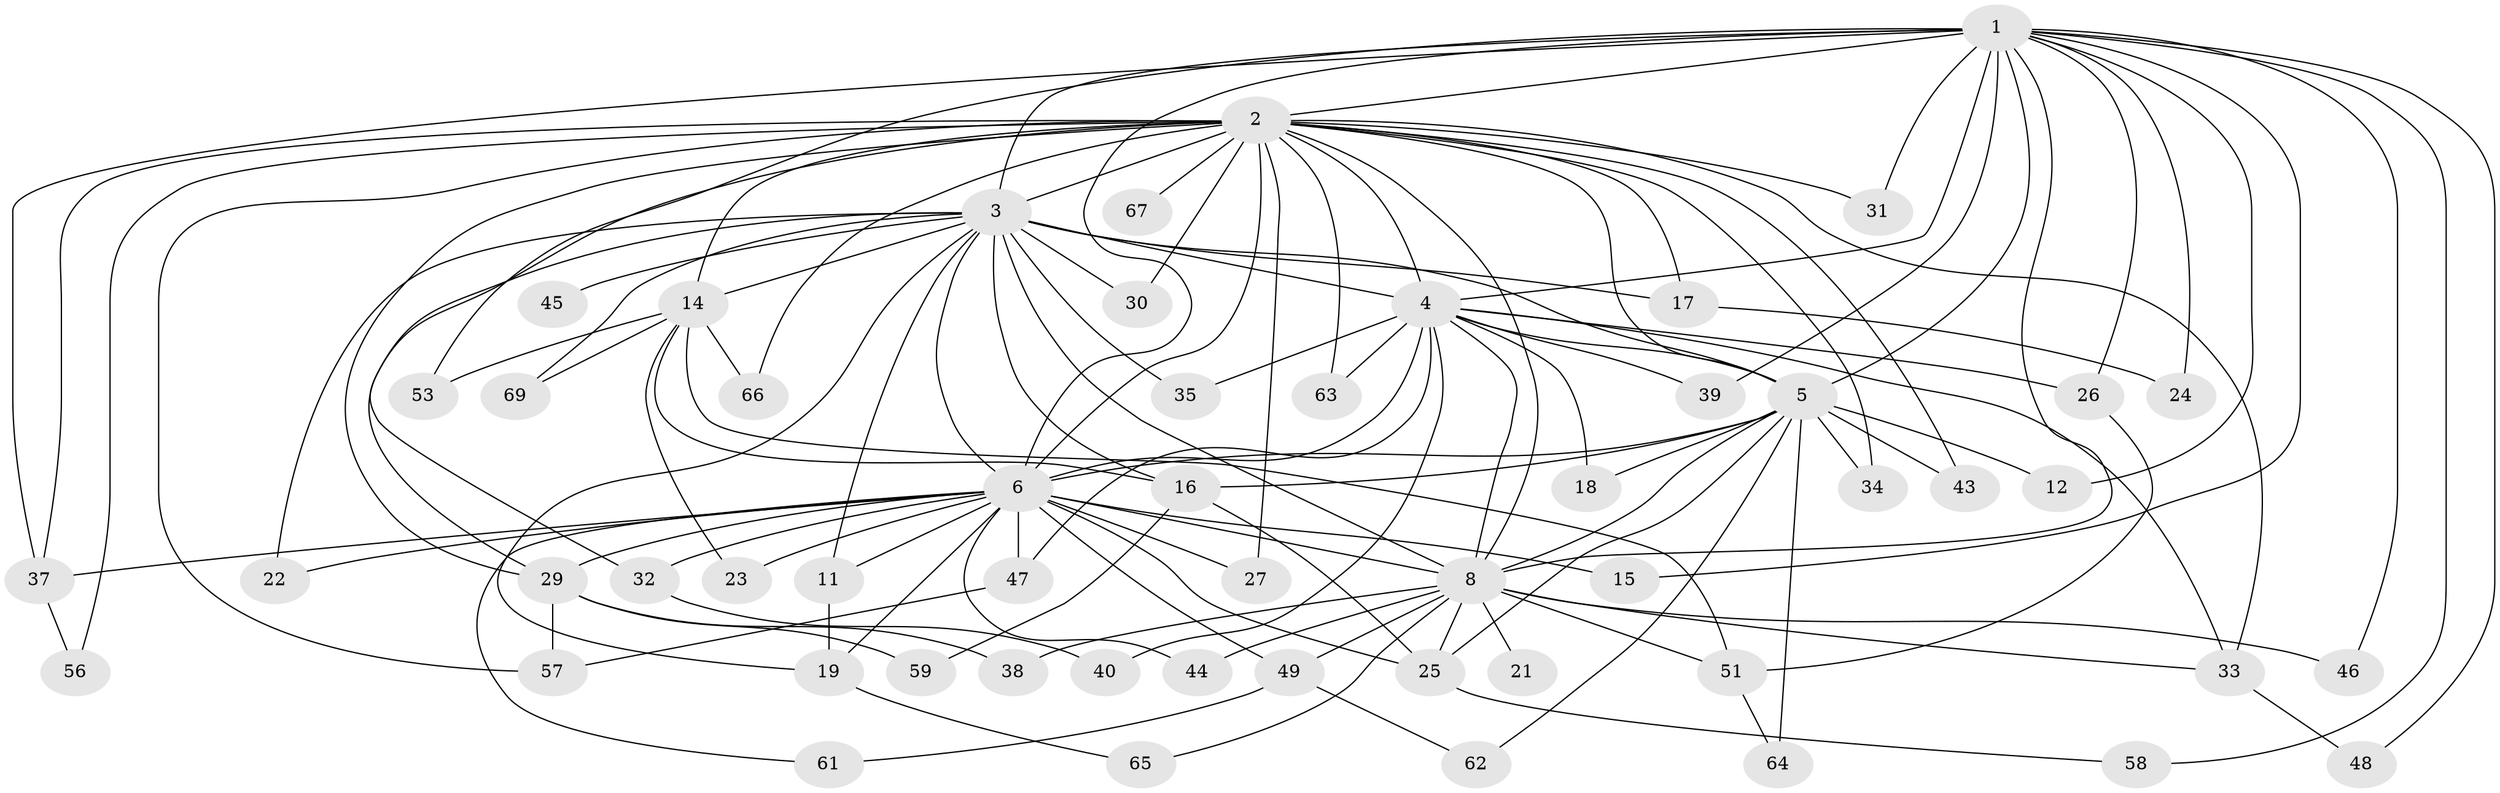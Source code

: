 // original degree distribution, {21: 0.014492753623188406, 17: 0.014492753623188406, 19: 0.028985507246376812, 16: 0.028985507246376812, 18: 0.028985507246376812, 14: 0.014492753623188406, 12: 0.014492753623188406, 3: 0.17391304347826086, 2: 0.5507246376811594, 6: 0.014492753623188406, 8: 0.014492753623188406, 5: 0.028985507246376812, 4: 0.07246376811594203}
// Generated by graph-tools (version 1.1) at 2025/41/03/06/25 10:41:40]
// undirected, 54 vertices, 121 edges
graph export_dot {
graph [start="1"]
  node [color=gray90,style=filled];
  1 [super="+55"];
  2 [super="+7"];
  3 [super="+10"];
  4 [super="+28"];
  5 [super="+54"];
  6 [super="+9"];
  8 [super="+13"];
  11;
  12;
  14 [super="+20"];
  15;
  16;
  17;
  18;
  19 [super="+36"];
  21;
  22;
  23;
  24;
  25 [super="+42"];
  26;
  27;
  29 [super="+41"];
  30;
  31;
  32;
  33 [super="+50"];
  34;
  35;
  37 [super="+52"];
  38;
  39;
  40;
  43;
  44;
  45;
  46;
  47;
  48;
  49;
  51 [super="+60"];
  53;
  56;
  57 [super="+68"];
  58;
  59;
  61;
  62;
  63;
  64;
  65;
  66;
  67;
  69;
  1 -- 2 [weight=2];
  1 -- 3 [weight=2];
  1 -- 4;
  1 -- 5 [weight=2];
  1 -- 6 [weight=2];
  1 -- 8;
  1 -- 12;
  1 -- 15;
  1 -- 24;
  1 -- 26;
  1 -- 31;
  1 -- 37;
  1 -- 39;
  1 -- 46;
  1 -- 48;
  1 -- 53;
  1 -- 58;
  2 -- 3 [weight=4];
  2 -- 4 [weight=2];
  2 -- 5 [weight=2];
  2 -- 6 [weight=4];
  2 -- 8 [weight=3];
  2 -- 17;
  2 -- 30;
  2 -- 33;
  2 -- 37;
  2 -- 56;
  2 -- 57;
  2 -- 63;
  2 -- 66;
  2 -- 67;
  2 -- 14;
  2 -- 27;
  2 -- 29;
  2 -- 31;
  2 -- 32;
  2 -- 34;
  2 -- 43;
  3 -- 4 [weight=3];
  3 -- 5 [weight=2];
  3 -- 6 [weight=4];
  3 -- 8 [weight=2];
  3 -- 11;
  3 -- 14;
  3 -- 16;
  3 -- 17;
  3 -- 22;
  3 -- 29;
  3 -- 30;
  3 -- 45 [weight=2];
  3 -- 69;
  3 -- 35;
  3 -- 19;
  4 -- 5;
  4 -- 6 [weight=2];
  4 -- 8;
  4 -- 18;
  4 -- 26;
  4 -- 33;
  4 -- 40;
  4 -- 47;
  4 -- 63;
  4 -- 35;
  4 -- 39;
  5 -- 6 [weight=2];
  5 -- 8;
  5 -- 12;
  5 -- 16;
  5 -- 18;
  5 -- 34;
  5 -- 43;
  5 -- 62;
  5 -- 64;
  5 -- 25;
  6 -- 8 [weight=2];
  6 -- 11;
  6 -- 15;
  6 -- 19;
  6 -- 22;
  6 -- 25;
  6 -- 47;
  6 -- 49;
  6 -- 61;
  6 -- 32;
  6 -- 44;
  6 -- 23;
  6 -- 27;
  6 -- 37;
  6 -- 29;
  8 -- 21 [weight=2];
  8 -- 44;
  8 -- 49;
  8 -- 65;
  8 -- 25;
  8 -- 33;
  8 -- 51;
  8 -- 38;
  8 -- 46;
  11 -- 19;
  14 -- 23;
  14 -- 53;
  14 -- 66;
  14 -- 69;
  14 -- 16;
  14 -- 51;
  16 -- 25;
  16 -- 59;
  17 -- 24;
  19 -- 65;
  25 -- 58;
  26 -- 51;
  29 -- 38;
  29 -- 57;
  29 -- 59;
  32 -- 40;
  33 -- 48;
  37 -- 56;
  47 -- 57;
  49 -- 61;
  49 -- 62;
  51 -- 64;
}
